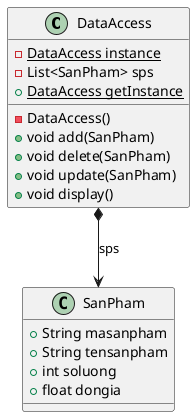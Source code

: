 @startuml
'https://plantuml.com/class-diagram

class DataAccess{
    - {static} DataAccess instance
    - List<SanPham> sps
    - DataAccess()
    + {static} DataAccess getInstance
    + void add(SanPham)
    + void delete(SanPham)
    + void update(SanPham)
    + void display()
}

class SanPham{
    + String masanpham
    + String tensanpham
    + int soluong
    + float dongia
}

DataAccess *--> SanPham:sps


@enduml